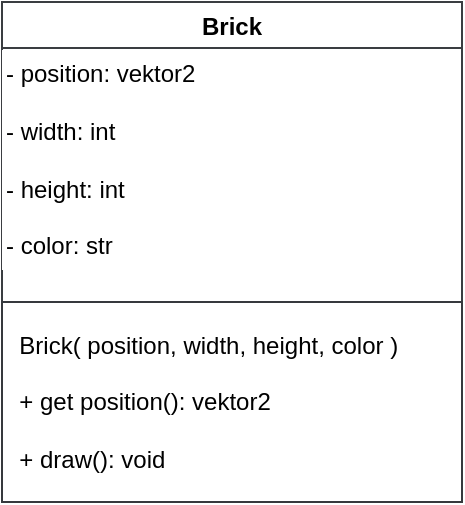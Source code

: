 <mxfile>
    <diagram id="93A2UCh24gGOJQC1is_-" name="Page-1">
        <mxGraphModel dx="483" dy="366" grid="1" gridSize="10" guides="1" tooltips="1" connect="1" arrows="1" fold="1" page="1" pageScale="1" pageWidth="850" pageHeight="1100" background="none" math="0" shadow="0">
            <root>
                <mxCell id="0"/>
                <mxCell id="1" parent="0"/>
                <mxCell id="12" value="" style="rounded=0;whiteSpace=wrap;html=1;labelBackgroundColor=none;strokeColor=#3a3d41;fontColor=#000000;fillColor=#FFFFFF;" vertex="1" parent="1">
                    <mxGeometry x="310" y="200" width="230" height="250" as="geometry"/>
                </mxCell>
                <mxCell id="2" value="Brick" style="swimlane;fillColor=#FFFFFF;strokeColor=#3a3d41;fontColor=#000000;" vertex="1" parent="1">
                    <mxGeometry x="310" y="200" width="230" height="250" as="geometry"/>
                </mxCell>
                <mxCell id="11" value="&lt;font color=&quot;#000000&quot;&gt;- position: vektor2&lt;br&gt;&lt;br&gt;- width: int&lt;br&gt;&lt;br&gt;- height: int&lt;br&gt;&lt;br&gt;- color: str&lt;/font&gt;" style="text;html=1;align=left;verticalAlign=middle;resizable=0;points=[];autosize=1;strokeColor=none;fillColor=#FFFFFF;fontColor=#FFFFFF;" vertex="1" parent="2">
                    <mxGeometry y="24" width="120" height="110" as="geometry"/>
                </mxCell>
                <mxCell id="5" value="&amp;nbsp; Brick( position, width, height, color )&lt;br&gt;&amp;nbsp;&amp;nbsp;&lt;br&gt;&amp;nbsp; + get position(): vektor2&lt;br&gt;&amp;nbsp;&amp;nbsp;&lt;br&gt;&amp;nbsp; + draw(): void" style="rounded=0;whiteSpace=wrap;html=1;align=left;fillColor=#FFFFFF;strokeColor=#36393d;fontColor=#000000;" vertex="1" parent="1">
                    <mxGeometry x="310" y="350" width="230" height="100" as="geometry"/>
                </mxCell>
            </root>
        </mxGraphModel>
    </diagram>
</mxfile>